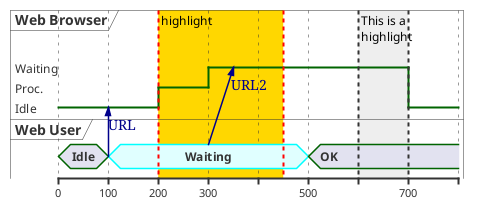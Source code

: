 @startuml
robust "Web Browser" as WB
concise "Web User" as WU

WB has Waiting,Proc.,Idle

@WB
0 is Idle
200 is Proc.
300 is Waiting
700 is Idle

@WU
0 is Idle
100 is Waiting #LightCyan;Line:Aqua
WU -> WB : URL
WU@300 -> WB@+250 : URL2
500 is OK

highlight 200 to 450 #Gold;line:Red : highlight
highlight 600 to 700 : This is a\nhighlight


@enduml